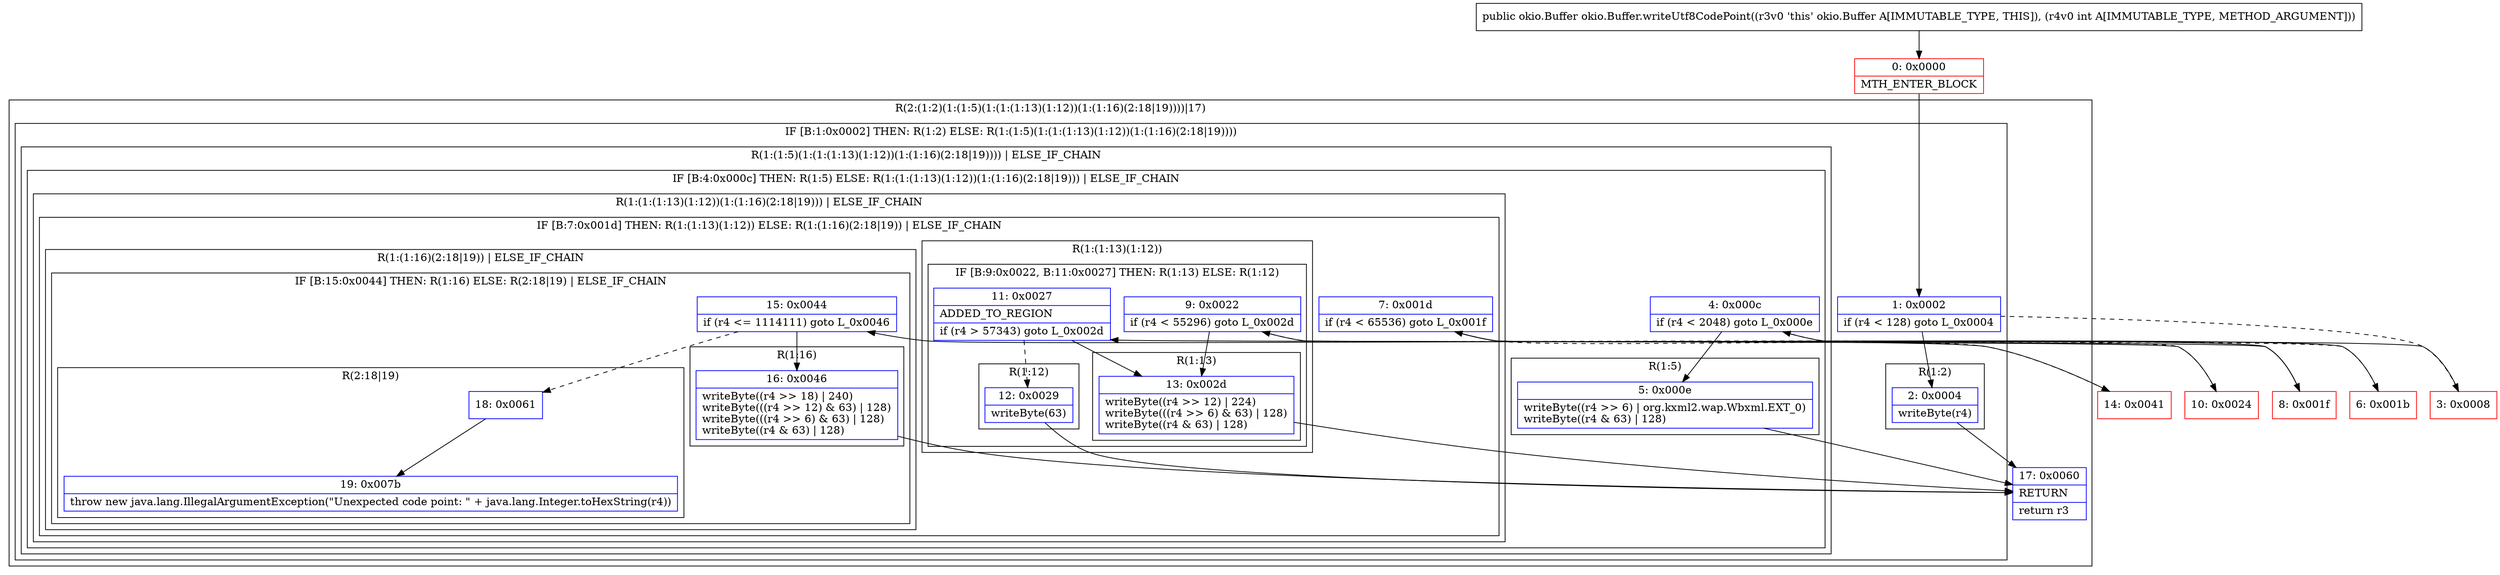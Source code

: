 digraph "CFG forokio.Buffer.writeUtf8CodePoint(I)Lokio\/Buffer;" {
subgraph cluster_Region_915442737 {
label = "R(2:(1:2)(1:(1:5)(1:(1:(1:13)(1:12))(1:(1:16)(2:18|19))))|17)";
node [shape=record,color=blue];
subgraph cluster_IfRegion_17404211 {
label = "IF [B:1:0x0002] THEN: R(1:2) ELSE: R(1:(1:5)(1:(1:(1:13)(1:12))(1:(1:16)(2:18|19))))";
node [shape=record,color=blue];
Node_1 [shape=record,label="{1\:\ 0x0002|if (r4 \< 128) goto L_0x0004\l}"];
subgraph cluster_Region_267164835 {
label = "R(1:2)";
node [shape=record,color=blue];
Node_2 [shape=record,label="{2\:\ 0x0004|writeByte(r4)\l}"];
}
subgraph cluster_Region_1733595803 {
label = "R(1:(1:5)(1:(1:(1:13)(1:12))(1:(1:16)(2:18|19)))) | ELSE_IF_CHAIN\l";
node [shape=record,color=blue];
subgraph cluster_IfRegion_1435986756 {
label = "IF [B:4:0x000c] THEN: R(1:5) ELSE: R(1:(1:(1:13)(1:12))(1:(1:16)(2:18|19))) | ELSE_IF_CHAIN\l";
node [shape=record,color=blue];
Node_4 [shape=record,label="{4\:\ 0x000c|if (r4 \< 2048) goto L_0x000e\l}"];
subgraph cluster_Region_408611020 {
label = "R(1:5)";
node [shape=record,color=blue];
Node_5 [shape=record,label="{5\:\ 0x000e|writeByte((r4 \>\> 6) \| org.kxml2.wap.Wbxml.EXT_0)\lwriteByte((r4 & 63) \| 128)\l}"];
}
subgraph cluster_Region_1933076192 {
label = "R(1:(1:(1:13)(1:12))(1:(1:16)(2:18|19))) | ELSE_IF_CHAIN\l";
node [shape=record,color=blue];
subgraph cluster_IfRegion_809230934 {
label = "IF [B:7:0x001d] THEN: R(1:(1:13)(1:12)) ELSE: R(1:(1:16)(2:18|19)) | ELSE_IF_CHAIN\l";
node [shape=record,color=blue];
Node_7 [shape=record,label="{7\:\ 0x001d|if (r4 \< 65536) goto L_0x001f\l}"];
subgraph cluster_Region_1578660446 {
label = "R(1:(1:13)(1:12))";
node [shape=record,color=blue];
subgraph cluster_IfRegion_298577369 {
label = "IF [B:9:0x0022, B:11:0x0027] THEN: R(1:13) ELSE: R(1:12)";
node [shape=record,color=blue];
Node_9 [shape=record,label="{9\:\ 0x0022|if (r4 \< 55296) goto L_0x002d\l}"];
Node_11 [shape=record,label="{11\:\ 0x0027|ADDED_TO_REGION\l|if (r4 \> 57343) goto L_0x002d\l}"];
subgraph cluster_Region_561288806 {
label = "R(1:13)";
node [shape=record,color=blue];
Node_13 [shape=record,label="{13\:\ 0x002d|writeByte((r4 \>\> 12) \| 224)\lwriteByte(((r4 \>\> 6) & 63) \| 128)\lwriteByte((r4 & 63) \| 128)\l}"];
}
subgraph cluster_Region_1311959372 {
label = "R(1:12)";
node [shape=record,color=blue];
Node_12 [shape=record,label="{12\:\ 0x0029|writeByte(63)\l}"];
}
}
}
subgraph cluster_Region_1394993238 {
label = "R(1:(1:16)(2:18|19)) | ELSE_IF_CHAIN\l";
node [shape=record,color=blue];
subgraph cluster_IfRegion_491680462 {
label = "IF [B:15:0x0044] THEN: R(1:16) ELSE: R(2:18|19) | ELSE_IF_CHAIN\l";
node [shape=record,color=blue];
Node_15 [shape=record,label="{15\:\ 0x0044|if (r4 \<= 1114111) goto L_0x0046\l}"];
subgraph cluster_Region_403443879 {
label = "R(1:16)";
node [shape=record,color=blue];
Node_16 [shape=record,label="{16\:\ 0x0046|writeByte((r4 \>\> 18) \| 240)\lwriteByte(((r4 \>\> 12) & 63) \| 128)\lwriteByte(((r4 \>\> 6) & 63) \| 128)\lwriteByte((r4 & 63) \| 128)\l}"];
}
subgraph cluster_Region_1101918819 {
label = "R(2:18|19)";
node [shape=record,color=blue];
Node_18 [shape=record,label="{18\:\ 0x0061}"];
Node_19 [shape=record,label="{19\:\ 0x007b|throw new java.lang.IllegalArgumentException(\"Unexpected code point: \" + java.lang.Integer.toHexString(r4))\l}"];
}
}
}
}
}
}
}
}
Node_17 [shape=record,label="{17\:\ 0x0060|RETURN\l|return r3\l}"];
}
Node_0 [shape=record,color=red,label="{0\:\ 0x0000|MTH_ENTER_BLOCK\l}"];
Node_3 [shape=record,color=red,label="{3\:\ 0x0008}"];
Node_6 [shape=record,color=red,label="{6\:\ 0x001b}"];
Node_8 [shape=record,color=red,label="{8\:\ 0x001f}"];
Node_10 [shape=record,color=red,label="{10\:\ 0x0024}"];
Node_14 [shape=record,color=red,label="{14\:\ 0x0041}"];
MethodNode[shape=record,label="{public okio.Buffer okio.Buffer.writeUtf8CodePoint((r3v0 'this' okio.Buffer A[IMMUTABLE_TYPE, THIS]), (r4v0 int A[IMMUTABLE_TYPE, METHOD_ARGUMENT])) }"];
MethodNode -> Node_0;
Node_1 -> Node_2;
Node_1 -> Node_3[style=dashed];
Node_2 -> Node_17;
Node_4 -> Node_5;
Node_4 -> Node_6[style=dashed];
Node_5 -> Node_17;
Node_7 -> Node_8;
Node_7 -> Node_14[style=dashed];
Node_9 -> Node_10[style=dashed];
Node_9 -> Node_13;
Node_11 -> Node_12[style=dashed];
Node_11 -> Node_13;
Node_13 -> Node_17;
Node_12 -> Node_17;
Node_15 -> Node_16;
Node_15 -> Node_18[style=dashed];
Node_16 -> Node_17;
Node_18 -> Node_19;
Node_0 -> Node_1;
Node_3 -> Node_4;
Node_6 -> Node_7;
Node_8 -> Node_9;
Node_10 -> Node_11;
Node_14 -> Node_15;
}

